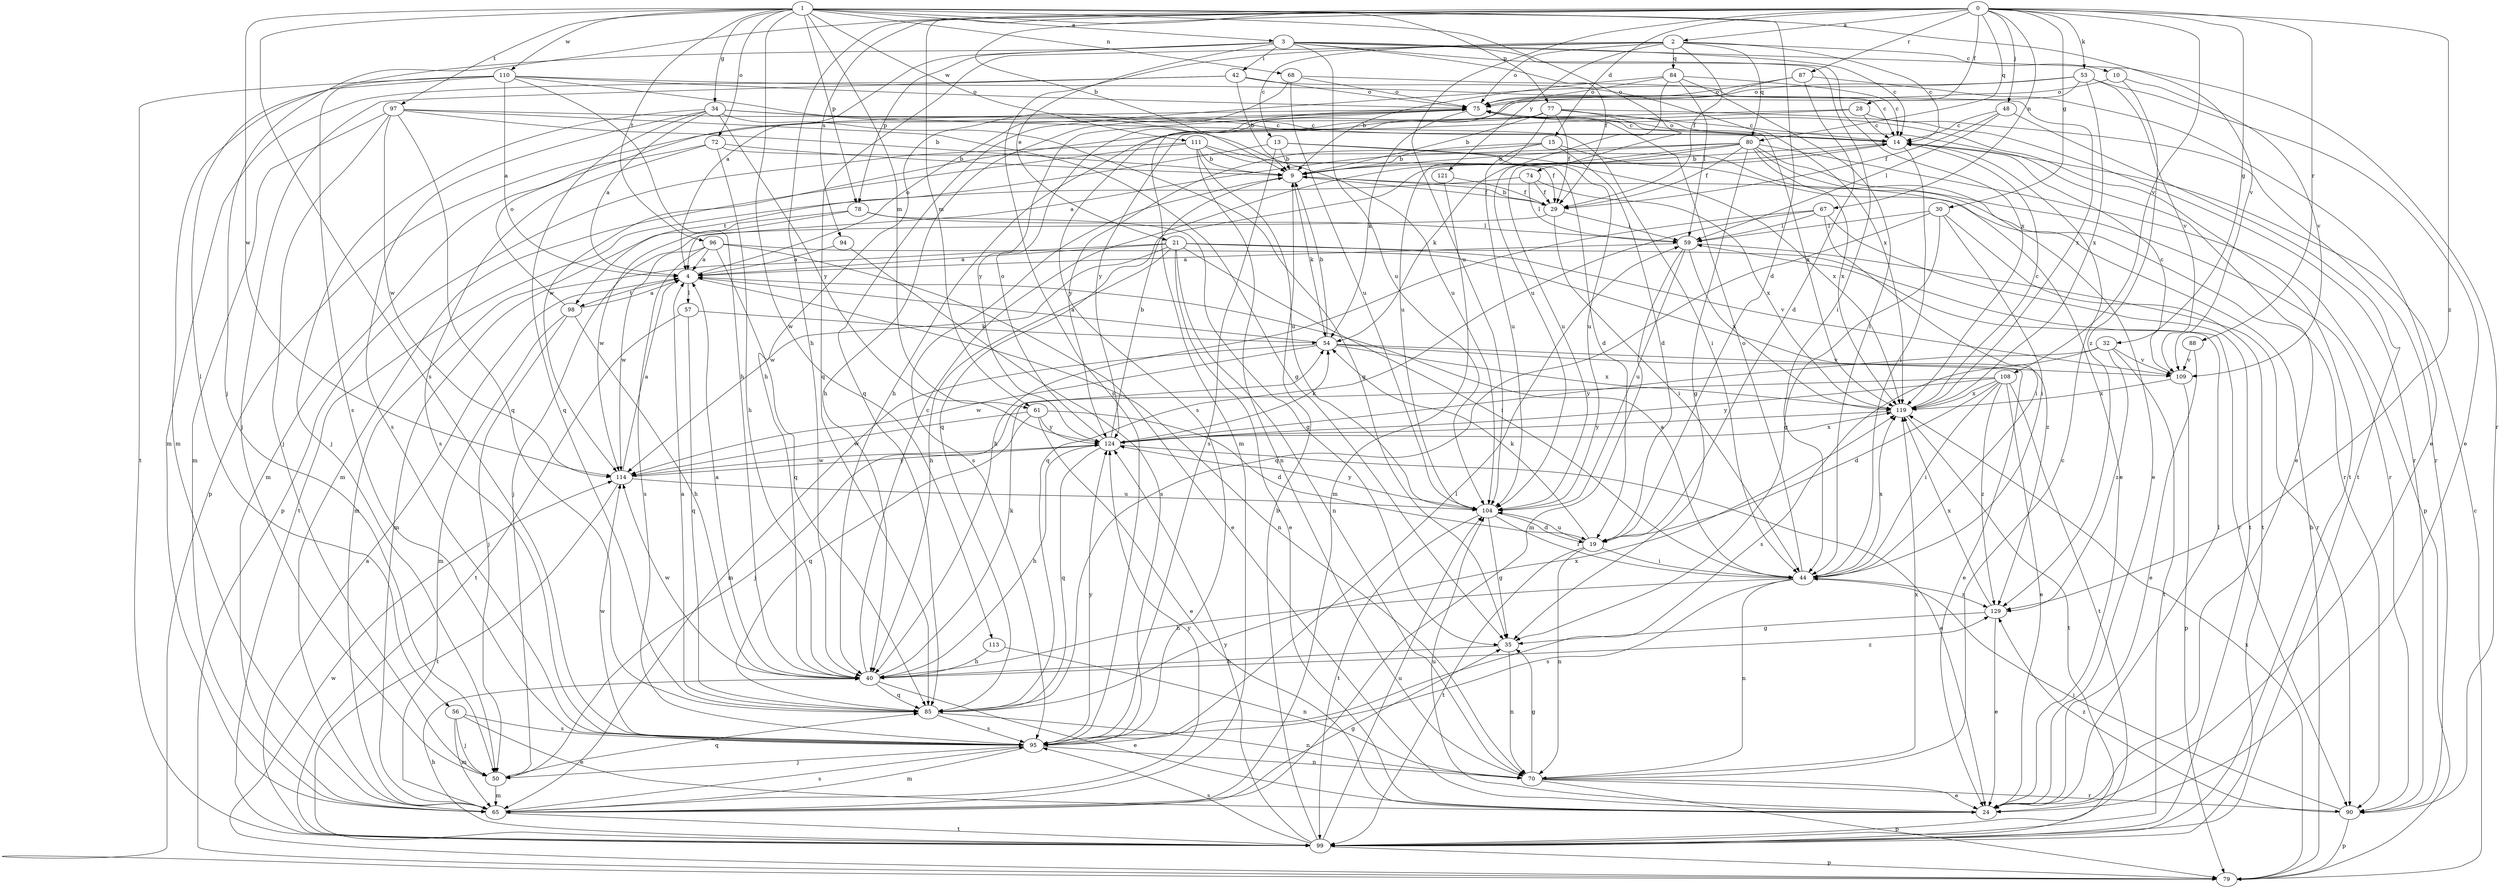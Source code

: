 strict digraph  {
0;
1;
2;
3;
4;
9;
10;
13;
14;
15;
19;
21;
24;
28;
29;
30;
32;
34;
35;
40;
42;
44;
48;
50;
53;
54;
56;
57;
59;
61;
65;
67;
68;
70;
72;
74;
75;
77;
78;
79;
80;
84;
85;
87;
88;
90;
94;
95;
96;
97;
98;
99;
104;
108;
109;
110;
111;
113;
114;
119;
121;
124;
129;
0 -> 2  [label=a];
0 -> 9  [label=b];
0 -> 15  [label=d];
0 -> 28  [label=f];
0 -> 30  [label=g];
0 -> 32  [label=g];
0 -> 40  [label=h];
0 -> 48  [label=j];
0 -> 50  [label=j];
0 -> 53  [label=k];
0 -> 61  [label=m];
0 -> 67  [label=n];
0 -> 80  [label=q];
0 -> 87  [label=r];
0 -> 88  [label=r];
0 -> 94  [label=s];
0 -> 104  [label=u];
0 -> 108  [label=v];
0 -> 129  [label=z];
1 -> 3  [label=a];
1 -> 19  [label=d];
1 -> 34  [label=g];
1 -> 61  [label=m];
1 -> 68  [label=n];
1 -> 72  [label=o];
1 -> 74  [label=o];
1 -> 77  [label=p];
1 -> 78  [label=p];
1 -> 95  [label=s];
1 -> 96  [label=t];
1 -> 97  [label=t];
1 -> 109  [label=v];
1 -> 110  [label=w];
1 -> 111  [label=w];
1 -> 113  [label=w];
1 -> 114  [label=w];
2 -> 10  [label=c];
2 -> 13  [label=c];
2 -> 14  [label=c];
2 -> 29  [label=f];
2 -> 75  [label=o];
2 -> 80  [label=q];
2 -> 84  [label=q];
2 -> 85  [label=q];
2 -> 95  [label=s];
2 -> 121  [label=y];
3 -> 4  [label=a];
3 -> 14  [label=c];
3 -> 21  [label=e];
3 -> 29  [label=f];
3 -> 42  [label=i];
3 -> 44  [label=i];
3 -> 56  [label=l];
3 -> 78  [label=p];
3 -> 90  [label=r];
3 -> 104  [label=u];
3 -> 119  [label=x];
4 -> 57  [label=l];
4 -> 70  [label=n];
4 -> 75  [label=o];
4 -> 98  [label=t];
9 -> 29  [label=f];
9 -> 54  [label=k];
9 -> 95  [label=s];
10 -> 75  [label=o];
10 -> 109  [label=v];
10 -> 129  [label=z];
13 -> 9  [label=b];
13 -> 95  [label=s];
13 -> 98  [label=t];
13 -> 104  [label=u];
13 -> 119  [label=x];
14 -> 9  [label=b];
14 -> 44  [label=i];
14 -> 75  [label=o];
14 -> 85  [label=q];
15 -> 9  [label=b];
15 -> 19  [label=d];
15 -> 24  [label=e];
15 -> 104  [label=u];
15 -> 124  [label=y];
19 -> 44  [label=i];
19 -> 54  [label=k];
19 -> 70  [label=n];
19 -> 99  [label=t];
19 -> 104  [label=u];
21 -> 4  [label=a];
21 -> 24  [label=e];
21 -> 40  [label=h];
21 -> 44  [label=i];
21 -> 65  [label=m];
21 -> 70  [label=n];
21 -> 90  [label=r];
21 -> 109  [label=v];
21 -> 114  [label=w];
24 -> 59  [label=l];
24 -> 104  [label=u];
28 -> 14  [label=c];
28 -> 90  [label=r];
28 -> 114  [label=w];
28 -> 124  [label=y];
29 -> 9  [label=b];
29 -> 44  [label=i];
29 -> 50  [label=j];
29 -> 59  [label=l];
30 -> 35  [label=g];
30 -> 44  [label=i];
30 -> 59  [label=l];
30 -> 85  [label=q];
30 -> 99  [label=t];
32 -> 95  [label=s];
32 -> 99  [label=t];
32 -> 109  [label=v];
32 -> 124  [label=y];
32 -> 129  [label=z];
34 -> 4  [label=a];
34 -> 14  [label=c];
34 -> 35  [label=g];
34 -> 44  [label=i];
34 -> 50  [label=j];
34 -> 85  [label=q];
34 -> 95  [label=s];
34 -> 124  [label=y];
35 -> 40  [label=h];
35 -> 70  [label=n];
40 -> 4  [label=a];
40 -> 14  [label=c];
40 -> 24  [label=e];
40 -> 54  [label=k];
40 -> 85  [label=q];
40 -> 114  [label=w];
40 -> 129  [label=z];
42 -> 9  [label=b];
42 -> 50  [label=j];
42 -> 65  [label=m];
42 -> 75  [label=o];
42 -> 119  [label=x];
44 -> 4  [label=a];
44 -> 40  [label=h];
44 -> 70  [label=n];
44 -> 75  [label=o];
44 -> 95  [label=s];
44 -> 119  [label=x];
44 -> 129  [label=z];
48 -> 14  [label=c];
48 -> 29  [label=f];
48 -> 59  [label=l];
48 -> 99  [label=t];
50 -> 65  [label=m];
50 -> 85  [label=q];
53 -> 24  [label=e];
53 -> 75  [label=o];
53 -> 85  [label=q];
53 -> 95  [label=s];
53 -> 109  [label=v];
53 -> 119  [label=x];
54 -> 4  [label=a];
54 -> 9  [label=b];
54 -> 24  [label=e];
54 -> 65  [label=m];
54 -> 109  [label=v];
54 -> 114  [label=w];
54 -> 119  [label=x];
56 -> 24  [label=e];
56 -> 50  [label=j];
56 -> 65  [label=m];
56 -> 95  [label=s];
57 -> 54  [label=k];
57 -> 85  [label=q];
57 -> 99  [label=t];
59 -> 4  [label=a];
59 -> 65  [label=m];
59 -> 90  [label=r];
59 -> 104  [label=u];
59 -> 119  [label=x];
61 -> 19  [label=d];
61 -> 24  [label=e];
61 -> 85  [label=q];
61 -> 114  [label=w];
61 -> 124  [label=y];
65 -> 35  [label=g];
65 -> 95  [label=s];
65 -> 99  [label=t];
65 -> 124  [label=y];
67 -> 40  [label=h];
67 -> 44  [label=i];
67 -> 59  [label=l];
67 -> 85  [label=q];
67 -> 99  [label=t];
68 -> 14  [label=c];
68 -> 40  [label=h];
68 -> 75  [label=o];
68 -> 104  [label=u];
70 -> 14  [label=c];
70 -> 24  [label=e];
70 -> 35  [label=g];
70 -> 79  [label=p];
70 -> 90  [label=r];
70 -> 119  [label=x];
72 -> 9  [label=b];
72 -> 40  [label=h];
72 -> 65  [label=m];
72 -> 90  [label=r];
72 -> 95  [label=s];
74 -> 29  [label=f];
74 -> 59  [label=l];
74 -> 99  [label=t];
74 -> 119  [label=x];
75 -> 14  [label=c];
75 -> 24  [label=e];
75 -> 40  [label=h];
75 -> 54  [label=k];
75 -> 99  [label=t];
75 -> 124  [label=y];
77 -> 9  [label=b];
77 -> 14  [label=c];
77 -> 29  [label=f];
77 -> 40  [label=h];
77 -> 79  [label=p];
77 -> 90  [label=r];
77 -> 104  [label=u];
77 -> 119  [label=x];
78 -> 35  [label=g];
78 -> 59  [label=l];
78 -> 65  [label=m];
78 -> 114  [label=w];
79 -> 9  [label=b];
79 -> 14  [label=c];
79 -> 114  [label=w];
79 -> 119  [label=x];
80 -> 4  [label=a];
80 -> 9  [label=b];
80 -> 24  [label=e];
80 -> 29  [label=f];
80 -> 35  [label=g];
80 -> 54  [label=k];
80 -> 79  [label=p];
80 -> 90  [label=r];
80 -> 104  [label=u];
80 -> 119  [label=x];
84 -> 9  [label=b];
84 -> 14  [label=c];
84 -> 44  [label=i];
84 -> 59  [label=l];
84 -> 75  [label=o];
84 -> 104  [label=u];
85 -> 4  [label=a];
85 -> 70  [label=n];
85 -> 95  [label=s];
85 -> 119  [label=x];
87 -> 19  [label=d];
87 -> 24  [label=e];
87 -> 65  [label=m];
87 -> 75  [label=o];
88 -> 24  [label=e];
88 -> 109  [label=v];
90 -> 44  [label=i];
90 -> 79  [label=p];
90 -> 129  [label=z];
94 -> 4  [label=a];
94 -> 95  [label=s];
95 -> 50  [label=j];
95 -> 59  [label=l];
95 -> 65  [label=m];
95 -> 70  [label=n];
95 -> 114  [label=w];
95 -> 124  [label=y];
96 -> 4  [label=a];
96 -> 24  [label=e];
96 -> 85  [label=q];
96 -> 95  [label=s];
96 -> 114  [label=w];
96 -> 129  [label=z];
97 -> 9  [label=b];
97 -> 14  [label=c];
97 -> 35  [label=g];
97 -> 50  [label=j];
97 -> 65  [label=m];
97 -> 85  [label=q];
97 -> 114  [label=w];
98 -> 4  [label=a];
98 -> 40  [label=h];
98 -> 50  [label=j];
98 -> 65  [label=m];
98 -> 75  [label=o];
99 -> 4  [label=a];
99 -> 9  [label=b];
99 -> 40  [label=h];
99 -> 79  [label=p];
99 -> 95  [label=s];
99 -> 104  [label=u];
99 -> 124  [label=y];
104 -> 19  [label=d];
104 -> 35  [label=g];
104 -> 44  [label=i];
104 -> 99  [label=t];
104 -> 124  [label=y];
108 -> 19  [label=d];
108 -> 24  [label=e];
108 -> 44  [label=i];
108 -> 50  [label=j];
108 -> 99  [label=t];
108 -> 119  [label=x];
108 -> 124  [label=y];
108 -> 129  [label=z];
109 -> 14  [label=c];
109 -> 79  [label=p];
109 -> 119  [label=x];
110 -> 4  [label=a];
110 -> 40  [label=h];
110 -> 65  [label=m];
110 -> 75  [label=o];
110 -> 95  [label=s];
110 -> 99  [label=t];
110 -> 104  [label=u];
110 -> 119  [label=x];
111 -> 9  [label=b];
111 -> 19  [label=d];
111 -> 29  [label=f];
111 -> 65  [label=m];
111 -> 70  [label=n];
111 -> 79  [label=p];
111 -> 104  [label=u];
113 -> 40  [label=h];
113 -> 70  [label=n];
114 -> 4  [label=a];
114 -> 99  [label=t];
114 -> 104  [label=u];
114 -> 124  [label=y];
119 -> 14  [label=c];
119 -> 99  [label=t];
119 -> 124  [label=y];
121 -> 29  [label=f];
121 -> 65  [label=m];
124 -> 9  [label=b];
124 -> 24  [label=e];
124 -> 40  [label=h];
124 -> 54  [label=k];
124 -> 75  [label=o];
124 -> 85  [label=q];
124 -> 114  [label=w];
124 -> 119  [label=x];
129 -> 24  [label=e];
129 -> 35  [label=g];
129 -> 119  [label=x];
}
